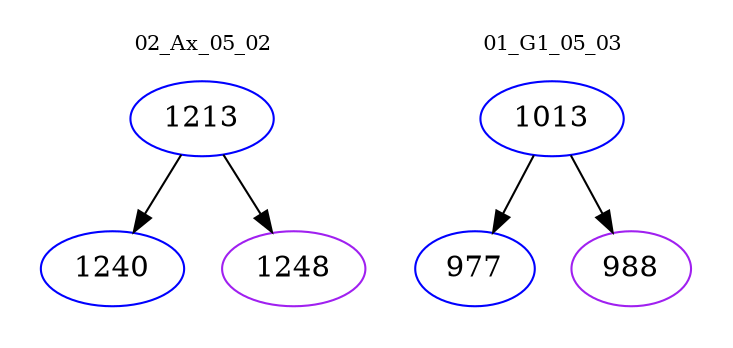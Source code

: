 digraph{
subgraph cluster_0 {
color = white
label = "02_Ax_05_02";
fontsize=10;
T0_1213 [label="1213", color="blue"]
T0_1213 -> T0_1240 [color="black"]
T0_1240 [label="1240", color="blue"]
T0_1213 -> T0_1248 [color="black"]
T0_1248 [label="1248", color="purple"]
}
subgraph cluster_1 {
color = white
label = "01_G1_05_03";
fontsize=10;
T1_1013 [label="1013", color="blue"]
T1_1013 -> T1_977 [color="black"]
T1_977 [label="977", color="blue"]
T1_1013 -> T1_988 [color="black"]
T1_988 [label="988", color="purple"]
}
}
